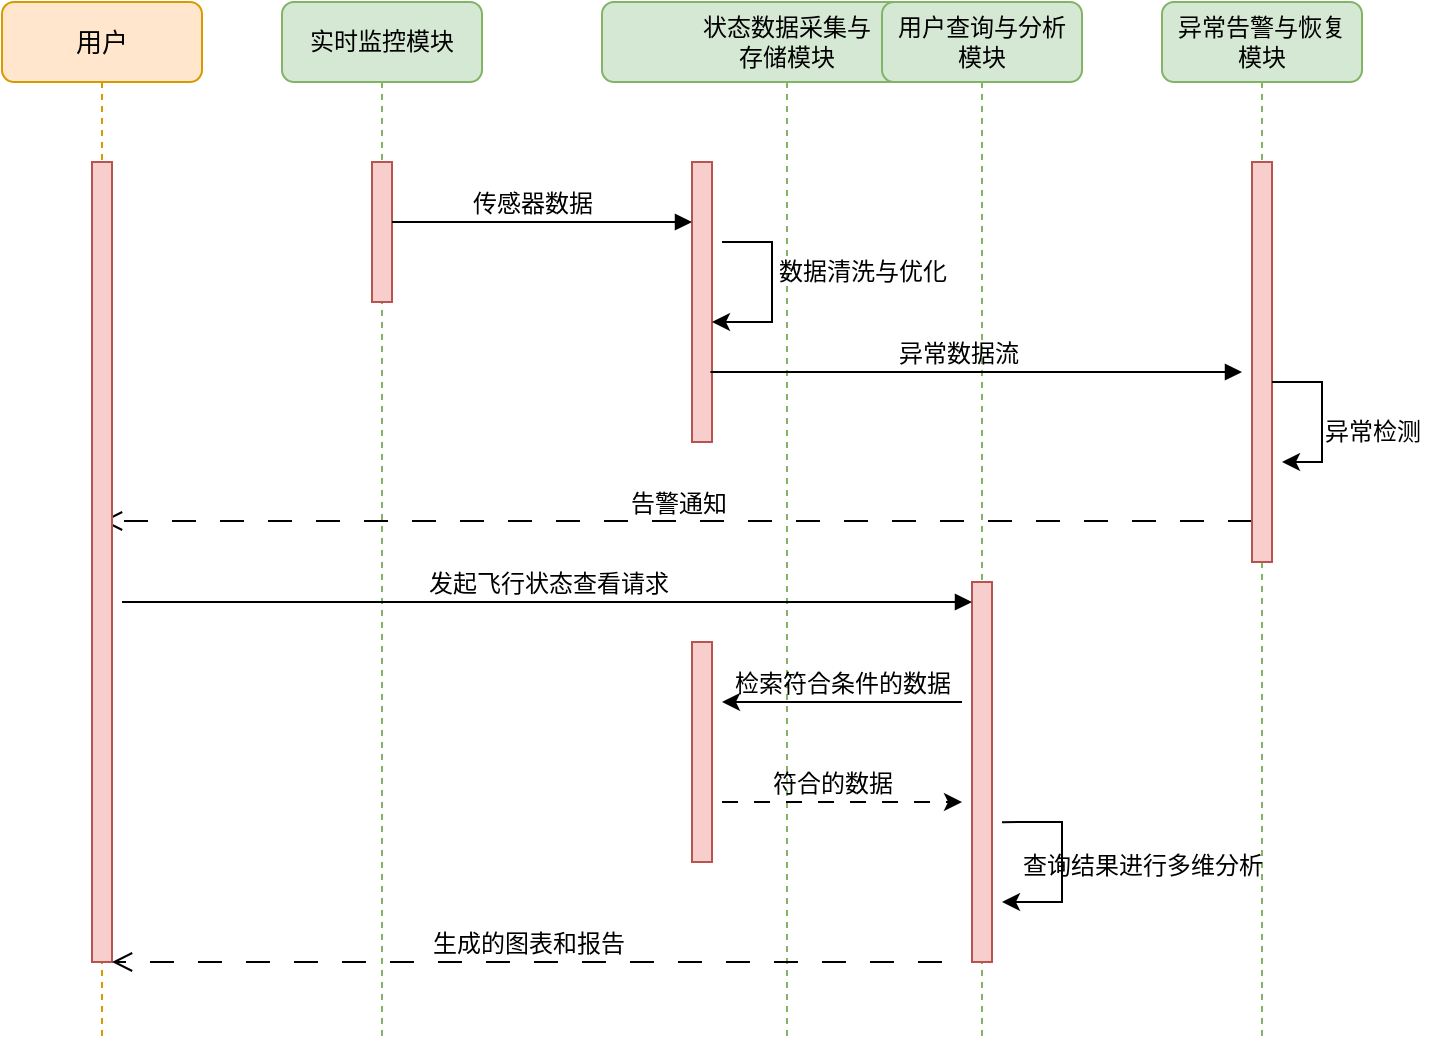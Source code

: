 <mxfile version="25.0.3">
  <diagram name="Page-1" id="sjYibn3fDWREO6SPm-w_">
    <mxGraphModel dx="865" dy="717" grid="1" gridSize="10" guides="1" tooltips="1" connect="1" arrows="1" fold="1" page="1" pageScale="1" pageWidth="827" pageHeight="1169" math="0" shadow="0">
      <root>
        <mxCell id="0" />
        <mxCell id="1" parent="0" />
        <mxCell id="uq_grt6JQqKApgTmWYCJ-1" value="实时监控模块" style="shape=umlLifeline;perimeter=lifelinePerimeter;whiteSpace=wrap;html=1;container=1;collapsible=0;recursiveResize=0;outlineConnect=0;rounded=1;shadow=0;comic=0;labelBackgroundColor=none;strokeWidth=1;fontFamily=Verdana;fontSize=12;align=center;fillColor=#d5e8d4;strokeColor=#82b366;" vertex="1" parent="1">
          <mxGeometry x="180" y="40" width="100" height="520" as="geometry" />
        </mxCell>
        <mxCell id="uq_grt6JQqKApgTmWYCJ-2" value="" style="html=1;points=[];perimeter=orthogonalPerimeter;rounded=0;shadow=0;comic=0;labelBackgroundColor=none;strokeWidth=1;fontFamily=Verdana;fontSize=12;align=center;fillColor=#f8cecc;strokeColor=#b85450;" vertex="1" parent="uq_grt6JQqKApgTmWYCJ-1">
          <mxGeometry x="45" y="80" width="10" height="70" as="geometry" />
        </mxCell>
        <mxCell id="uq_grt6JQqKApgTmWYCJ-5" value="状态数据采集与&lt;div&gt;存储模块&lt;/div&gt;" style="shape=umlLifeline;perimeter=lifelinePerimeter;whiteSpace=wrap;html=1;container=1;collapsible=0;recursiveResize=0;outlineConnect=0;rounded=1;shadow=0;comic=0;labelBackgroundColor=none;strokeWidth=1;fontFamily=Verdana;fontSize=12;align=center;fillColor=#d5e8d4;strokeColor=#82b366;" vertex="1" parent="1">
          <mxGeometry x="340" y="40" width="185" height="520" as="geometry" />
        </mxCell>
        <mxCell id="uq_grt6JQqKApgTmWYCJ-6" value="" style="html=1;points=[];perimeter=orthogonalPerimeter;rounded=0;shadow=0;comic=0;labelBackgroundColor=none;strokeWidth=1;fontFamily=Verdana;fontSize=12;align=center;fillColor=#f8cecc;strokeColor=#b85450;" vertex="1" parent="uq_grt6JQqKApgTmWYCJ-5">
          <mxGeometry x="45" y="80" width="10" height="140" as="geometry" />
        </mxCell>
        <mxCell id="uq_grt6JQqKApgTmWYCJ-7" value="" style="endArrow=classic;html=1;rounded=0;" edge="1" parent="uq_grt6JQqKApgTmWYCJ-5">
          <mxGeometry width="50" height="50" relative="1" as="geometry">
            <mxPoint x="60" y="120" as="sourcePoint" />
            <mxPoint x="55" y="160" as="targetPoint" />
            <Array as="points">
              <mxPoint x="85" y="120" />
              <mxPoint x="85" y="160" />
            </Array>
          </mxGeometry>
        </mxCell>
        <mxCell id="uq_grt6JQqKApgTmWYCJ-25" value="告警通知" style="html=1;verticalAlign=bottom;endArrow=open;dashed=1;endSize=8;labelBackgroundColor=none;fontFamily=Verdana;fontSize=12;edgeStyle=elbowEdgeStyle;elbow=vertical;dashPattern=12 12;" edge="1" parent="uq_grt6JQqKApgTmWYCJ-5">
          <mxGeometry x="-0.001" relative="1" as="geometry">
            <mxPoint x="-250" y="259.5" as="targetPoint" />
            <Array as="points">
              <mxPoint x="-175" y="259.5" />
              <mxPoint x="-145" y="259.5" />
            </Array>
            <mxPoint x="325" y="259.5" as="sourcePoint" />
            <mxPoint as="offset" />
          </mxGeometry>
        </mxCell>
        <mxCell id="uq_grt6JQqKApgTmWYCJ-30" value="" style="html=1;points=[];perimeter=orthogonalPerimeter;rounded=0;shadow=0;comic=0;labelBackgroundColor=none;strokeWidth=1;fontFamily=Verdana;fontSize=12;align=center;fillColor=#f8cecc;strokeColor=#b85450;" vertex="1" parent="uq_grt6JQqKApgTmWYCJ-5">
          <mxGeometry x="45" y="320" width="10" height="110" as="geometry" />
        </mxCell>
        <mxCell id="uq_grt6JQqKApgTmWYCJ-32" value="检索符合条件的数据" style="text;html=1;align=center;verticalAlign=middle;resizable=0;points=[];autosize=1;strokeColor=none;fillColor=none;" vertex="1" parent="uq_grt6JQqKApgTmWYCJ-5">
          <mxGeometry x="55" y="326" width="130" height="30" as="geometry" />
        </mxCell>
        <mxCell id="uq_grt6JQqKApgTmWYCJ-8" value="用户查询与分析&lt;div&gt;模块&lt;/div&gt;" style="shape=umlLifeline;perimeter=lifelinePerimeter;whiteSpace=wrap;html=1;container=1;collapsible=0;recursiveResize=0;outlineConnect=0;rounded=1;shadow=0;comic=0;labelBackgroundColor=none;strokeWidth=1;fontFamily=Verdana;fontSize=12;align=center;fillColor=#d5e8d4;strokeColor=#82b366;" vertex="1" parent="1">
          <mxGeometry x="480" y="40" width="100" height="520" as="geometry" />
        </mxCell>
        <mxCell id="uq_grt6JQqKApgTmWYCJ-13" value="" style="html=1;points=[];perimeter=orthogonalPerimeter;rounded=0;shadow=0;comic=0;labelBackgroundColor=none;strokeWidth=1;fontFamily=Verdana;fontSize=12;align=center;fillColor=#f8cecc;strokeColor=#b85450;" vertex="1" parent="uq_grt6JQqKApgTmWYCJ-8">
          <mxGeometry x="45" y="290" width="10" height="190" as="geometry" />
        </mxCell>
        <mxCell id="uq_grt6JQqKApgTmWYCJ-9" value="异常告警与恢复&lt;div&gt;模块&lt;/div&gt;" style="shape=umlLifeline;perimeter=lifelinePerimeter;whiteSpace=wrap;html=1;container=1;collapsible=0;recursiveResize=0;outlineConnect=0;rounded=1;shadow=0;comic=0;labelBackgroundColor=none;strokeWidth=1;fontFamily=Verdana;fontSize=12;align=center;fillColor=#d5e8d4;strokeColor=#82b366;" vertex="1" parent="1">
          <mxGeometry x="620" y="40" width="100" height="520" as="geometry" />
        </mxCell>
        <mxCell id="uq_grt6JQqKApgTmWYCJ-15" value="" style="html=1;points=[];perimeter=orthogonalPerimeter;rounded=0;shadow=0;comic=0;labelBackgroundColor=none;strokeWidth=1;fontFamily=Verdana;fontSize=12;align=center;fillColor=#f8cecc;strokeColor=#b85450;" vertex="1" parent="uq_grt6JQqKApgTmWYCJ-9">
          <mxGeometry x="45" y="80" width="10" height="200" as="geometry" />
        </mxCell>
        <mxCell id="uq_grt6JQqKApgTmWYCJ-10" value="&lt;font style=&quot;font-size: 13px;&quot;&gt;用户&lt;/font&gt;" style="shape=umlLifeline;perimeter=lifelinePerimeter;whiteSpace=wrap;html=1;container=1;collapsible=0;recursiveResize=0;outlineConnect=0;rounded=1;shadow=0;comic=0;labelBackgroundColor=none;strokeWidth=1;fontFamily=Verdana;fontSize=12;align=center;fillColor=#ffe6cc;strokeColor=#d79b00;" vertex="1" parent="1">
          <mxGeometry x="40" y="40" width="100" height="520" as="geometry" />
        </mxCell>
        <mxCell id="uq_grt6JQqKApgTmWYCJ-11" value="" style="html=1;points=[];perimeter=orthogonalPerimeter;rounded=0;shadow=0;comic=0;labelBackgroundColor=none;strokeWidth=1;fontFamily=Verdana;fontSize=12;align=center;fillColor=#f8cecc;strokeColor=#b85450;" vertex="1" parent="uq_grt6JQqKApgTmWYCJ-10">
          <mxGeometry x="45" y="80" width="10" height="400" as="geometry" />
        </mxCell>
        <mxCell id="uq_grt6JQqKApgTmWYCJ-16" value="生成的图表和报告" style="html=1;verticalAlign=bottom;endArrow=open;dashed=1;endSize=8;labelBackgroundColor=none;fontFamily=Verdana;fontSize=12;edgeStyle=elbowEdgeStyle;elbow=vertical;dashPattern=12 12;" edge="1" parent="1">
          <mxGeometry x="-0.001" relative="1" as="geometry">
            <mxPoint x="95" y="520" as="targetPoint" />
            <Array as="points">
              <mxPoint x="170" y="520" />
              <mxPoint x="200" y="520" />
            </Array>
            <mxPoint x="510" y="520" as="sourcePoint" />
            <mxPoint as="offset" />
          </mxGeometry>
        </mxCell>
        <mxCell id="uq_grt6JQqKApgTmWYCJ-18" value="数据清洗与优化" style="text;html=1;align=center;verticalAlign=middle;resizable=0;points=[];autosize=1;strokeColor=none;fillColor=none;" vertex="1" parent="1">
          <mxGeometry x="415" y="160" width="110" height="30" as="geometry" />
        </mxCell>
        <mxCell id="uq_grt6JQqKApgTmWYCJ-4" value="&lt;span style=&quot;font-family: Helvetica;&quot;&gt;传感器数据&lt;/span&gt;" style="html=1;verticalAlign=bottom;endArrow=block;entryX=0;entryY=0;labelBackgroundColor=none;fontFamily=Verdana;fontSize=12;edgeStyle=elbowEdgeStyle;elbow=vertical;" edge="1" parent="1">
          <mxGeometry x="-0.067" relative="1" as="geometry">
            <mxPoint x="235" y="150" as="sourcePoint" />
            <mxPoint x="385" y="150.0" as="targetPoint" />
            <mxPoint as="offset" />
          </mxGeometry>
        </mxCell>
        <mxCell id="uq_grt6JQqKApgTmWYCJ-24" value="&lt;span style=&quot;font-family: Helvetica;&quot;&gt;异常数据流&lt;/span&gt;" style="html=1;verticalAlign=bottom;endArrow=block;labelBackgroundColor=none;fontFamily=Verdana;fontSize=12;edgeStyle=elbowEdgeStyle;elbow=vertical;exitX=0.92;exitY=0.75;exitDx=0;exitDy=0;exitPerimeter=0;" edge="1" parent="1" source="uq_grt6JQqKApgTmWYCJ-6">
          <mxGeometry x="-0.07" relative="1" as="geometry">
            <mxPoint x="430" y="230" as="sourcePoint" />
            <mxPoint x="660" y="225" as="targetPoint" />
            <mxPoint as="offset" />
          </mxGeometry>
        </mxCell>
        <mxCell id="uq_grt6JQqKApgTmWYCJ-28" value="" style="endArrow=classic;html=1;rounded=0;" edge="1" parent="1">
          <mxGeometry width="50" height="50" relative="1" as="geometry">
            <mxPoint x="675" y="230" as="sourcePoint" />
            <mxPoint x="680" y="270" as="targetPoint" />
            <Array as="points">
              <mxPoint x="700" y="230" />
              <mxPoint x="700" y="270" />
            </Array>
          </mxGeometry>
        </mxCell>
        <mxCell id="uq_grt6JQqKApgTmWYCJ-29" value="异常检测" style="text;html=1;align=center;verticalAlign=middle;resizable=0;points=[];autosize=1;strokeColor=none;fillColor=none;" vertex="1" parent="1">
          <mxGeometry x="690" y="240" width="70" height="30" as="geometry" />
        </mxCell>
        <mxCell id="uq_grt6JQqKApgTmWYCJ-12" value="发起飞行状态查看请求" style="html=1;verticalAlign=bottom;endArrow=block;labelBackgroundColor=none;fontFamily=Verdana;fontSize=12;edgeStyle=elbowEdgeStyle;elbow=vertical;" edge="1" parent="1">
          <mxGeometry relative="1" as="geometry">
            <mxPoint x="100" y="340" as="sourcePoint" />
            <mxPoint x="525" y="340" as="targetPoint" />
            <mxPoint as="offset" />
          </mxGeometry>
        </mxCell>
        <mxCell id="uq_grt6JQqKApgTmWYCJ-31" value="" style="endArrow=classic;html=1;rounded=0;" edge="1" parent="1">
          <mxGeometry width="50" height="50" relative="1" as="geometry">
            <mxPoint x="520" y="390" as="sourcePoint" />
            <mxPoint x="400" y="390" as="targetPoint" />
            <Array as="points">
              <mxPoint x="460" y="390" />
            </Array>
          </mxGeometry>
        </mxCell>
        <mxCell id="uq_grt6JQqKApgTmWYCJ-34" value="" style="endArrow=classic;html=1;rounded=0;dashed=1;dashPattern=8 8;" edge="1" parent="1">
          <mxGeometry width="50" height="50" relative="1" as="geometry">
            <mxPoint x="400" y="440" as="sourcePoint" />
            <mxPoint x="520" y="440" as="targetPoint" />
            <Array as="points">
              <mxPoint x="460" y="440" />
            </Array>
          </mxGeometry>
        </mxCell>
        <mxCell id="uq_grt6JQqKApgTmWYCJ-35" value="符合的数据" style="text;html=1;align=center;verticalAlign=middle;resizable=0;points=[];autosize=1;strokeColor=none;fillColor=none;" vertex="1" parent="1">
          <mxGeometry x="415" y="416" width="80" height="30" as="geometry" />
        </mxCell>
        <mxCell id="uq_grt6JQqKApgTmWYCJ-37" value="" style="endArrow=classic;html=1;rounded=0;exitX=1.5;exitY=0.632;exitDx=0;exitDy=0;exitPerimeter=0;" edge="1" parent="1" source="uq_grt6JQqKApgTmWYCJ-13">
          <mxGeometry width="50" height="50" relative="1" as="geometry">
            <mxPoint x="545" y="450" as="sourcePoint" />
            <mxPoint x="540" y="490" as="targetPoint" />
            <Array as="points">
              <mxPoint x="570" y="450" />
              <mxPoint x="570" y="490" />
            </Array>
          </mxGeometry>
        </mxCell>
        <mxCell id="uq_grt6JQqKApgTmWYCJ-38" value="查询结果进行多维分析" style="text;html=1;align=center;verticalAlign=middle;resizable=0;points=[];autosize=1;strokeColor=none;fillColor=none;" vertex="1" parent="1">
          <mxGeometry x="540" y="457" width="140" height="30" as="geometry" />
        </mxCell>
      </root>
    </mxGraphModel>
  </diagram>
</mxfile>
